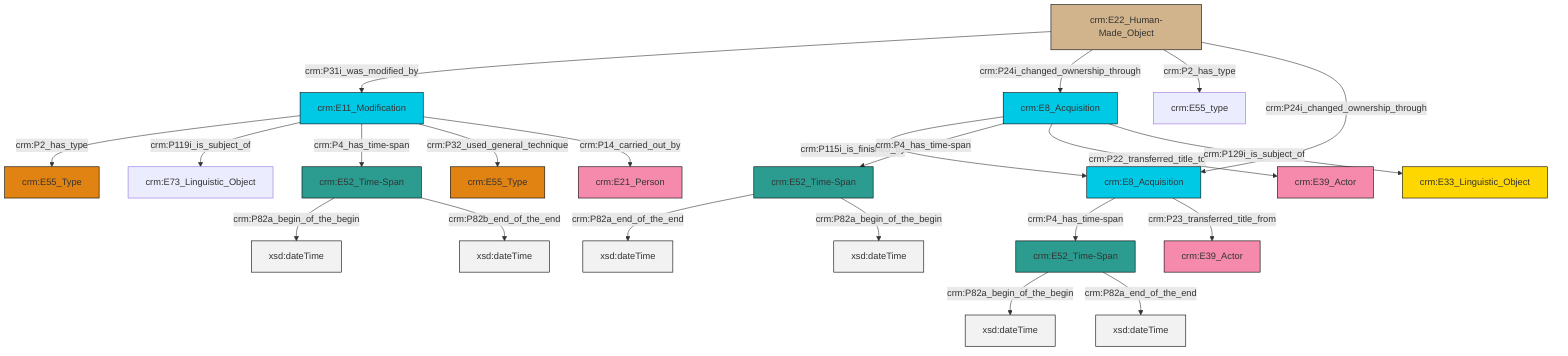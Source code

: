 graph TD
classDef Literal fill:#f2f2f2,stroke:#000000;
classDef CRM_Entity fill:#FFFFFF,stroke:#000000;
classDef Temporal_Entity fill:#00C9E6, stroke:#000000;
classDef Type fill:#E18312, stroke:#000000;
classDef Time-Span fill:#2C9C91, stroke:#000000;
classDef Appellation fill:#FFEB7F, stroke:#000000;
classDef Place fill:#008836, stroke:#000000;
classDef Persistent_Item fill:#B266B2, stroke:#000000;
classDef Conceptual_Object fill:#FFD700, stroke:#000000;
classDef Physical_Thing fill:#D2B48C, stroke:#000000;
classDef Actor fill:#f58aad, stroke:#000000;
classDef PC_Classes fill:#4ce600, stroke:#000000;
classDef Multi fill:#cccccc,stroke:#000000;

2["crm:E52_Time-Span"]:::Time-Span -->|crm:P82a_begin_of_the_begin| 3[xsd:dateTime]:::Literal
6["crm:E11_Modification"]:::Temporal_Entity -->|crm:P2_has_type| 7["crm:E55_Type"]:::Type
8["crm:E22_Human-Made_Object"]:::Physical_Thing -->|crm:P31i_was_modified_by| 6["crm:E11_Modification"]:::Temporal_Entity
2["crm:E52_Time-Span"]:::Time-Span -->|crm:P82b_end_of_the_end| 11[xsd:dateTime]:::Literal
8["crm:E22_Human-Made_Object"]:::Physical_Thing -->|crm:P24i_changed_ownership_through| 12["crm:E8_Acquisition"]:::Temporal_Entity
12["crm:E8_Acquisition"]:::Temporal_Entity -->|crm:P115i_is_finished_by| 13["crm:E8_Acquisition"]:::Temporal_Entity
12["crm:E8_Acquisition"]:::Temporal_Entity -->|crm:P4_has_time-span| 9["crm:E52_Time-Span"]:::Time-Span
8["crm:E22_Human-Made_Object"]:::Physical_Thing -->|crm:P2_has_type| 4["crm:E55_type"]:::Default
6["crm:E11_Modification"]:::Temporal_Entity -->|crm:P119i_is_subject_of| 0["crm:E73_Linguistic_Object"]:::Default
6["crm:E11_Modification"]:::Temporal_Entity -->|crm:P4_has_time-span| 2["crm:E52_Time-Span"]:::Time-Span
13["crm:E8_Acquisition"]:::Temporal_Entity -->|crm:P4_has_time-span| 20["crm:E52_Time-Span"]:::Time-Span
12["crm:E8_Acquisition"]:::Temporal_Entity -->|crm:P22_transferred_title_to| 15["crm:E39_Actor"]:::Actor
9["crm:E52_Time-Span"]:::Time-Span -->|crm:P82a_end_of_the_end| 22[xsd:dateTime]:::Literal
12["crm:E8_Acquisition"]:::Temporal_Entity -->|crm:P129i_is_subject_of| 23["crm:E33_Linguistic_Object"]:::Conceptual_Object
20["crm:E52_Time-Span"]:::Time-Span -->|crm:P82a_begin_of_the_begin| 25[xsd:dateTime]:::Literal
6["crm:E11_Modification"]:::Temporal_Entity -->|crm:P32_used_general_technique| 17["crm:E55_Type"]:::Type
20["crm:E52_Time-Span"]:::Time-Span -->|crm:P82a_end_of_the_end| 27[xsd:dateTime]:::Literal
13["crm:E8_Acquisition"]:::Temporal_Entity -->|crm:P23_transferred_title_from| 30["crm:E39_Actor"]:::Actor
9["crm:E52_Time-Span"]:::Time-Span -->|crm:P82a_begin_of_the_begin| 32[xsd:dateTime]:::Literal
8["crm:E22_Human-Made_Object"]:::Physical_Thing -->|crm:P24i_changed_ownership_through| 13["crm:E8_Acquisition"]:::Temporal_Entity
6["crm:E11_Modification"]:::Temporal_Entity -->|crm:P14_carried_out_by| 28["crm:E21_Person"]:::Actor